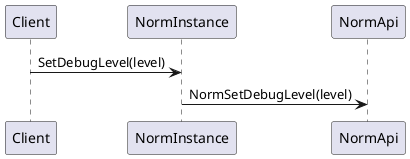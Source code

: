 @startuml
Client -> NormInstance : SetDebugLevel(level)
NormInstance -> NormApi : NormSetDebugLevel(level)
@enduml
